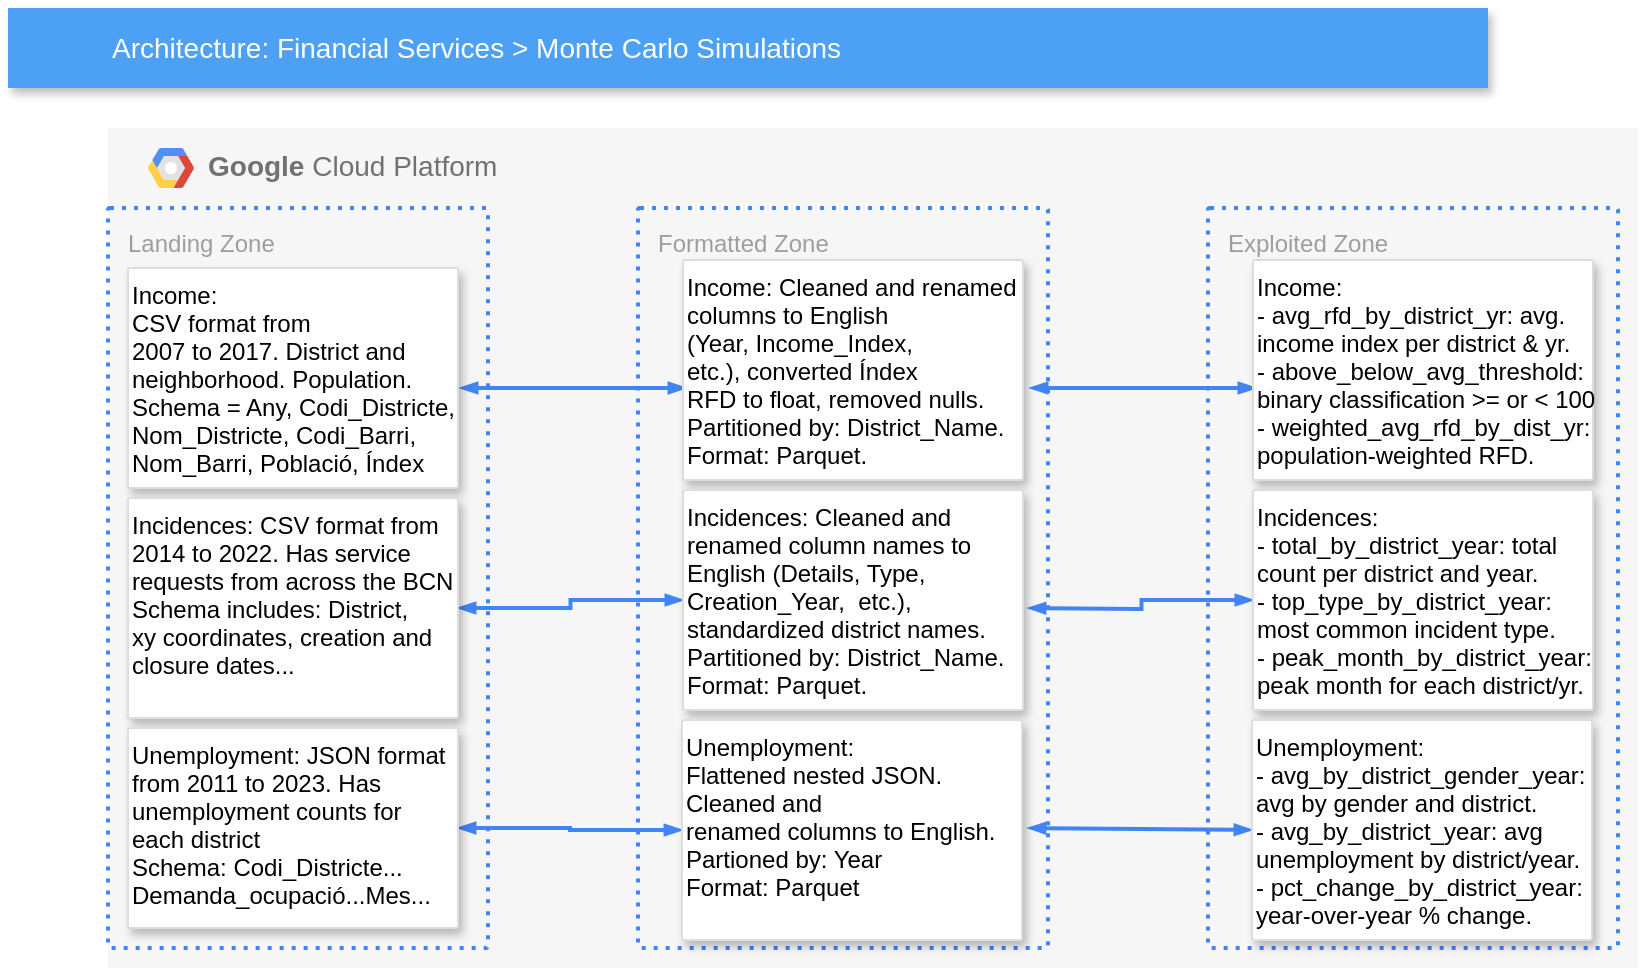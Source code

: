 <mxfile version="24.8.3">
  <diagram id="f106602c-feb2-e66a-4537-3a34d633f6aa" name="Page-1">
    <mxGraphModel dx="940" dy="591" grid="1" gridSize="10" guides="1" tooltips="1" connect="1" arrows="1" fold="1" page="1" pageScale="1" pageWidth="1169" pageHeight="827" background="none" math="0" shadow="0">
      <root>
        <mxCell id="0" />
        <mxCell id="1" parent="0" />
        <mxCell id="H5XLg-262uGlo7exfHj2-715" value="&lt;b&gt;Google &lt;/b&gt;Cloud Platform" style="fillColor=#F6F6F6;strokeColor=none;shadow=0;gradientColor=none;fontSize=14;align=left;spacing=10;fontColor=#717171;9E9E9E;verticalAlign=top;spacingTop=-4;fontStyle=0;spacingLeft=40;html=1;" parent="1" vertex="1">
          <mxGeometry x="260" y="100" width="765" height="420" as="geometry" />
        </mxCell>
        <mxCell id="H5XLg-262uGlo7exfHj2-716" value="" style="shape=mxgraph.gcp2.google_cloud_platform;fillColor=#F6F6F6;strokeColor=none;shadow=0;gradientColor=none;" parent="H5XLg-262uGlo7exfHj2-715" vertex="1">
          <mxGeometry width="23" height="20" relative="1" as="geometry">
            <mxPoint x="20" y="10" as="offset" />
          </mxGeometry>
        </mxCell>
        <mxCell id="mFLzpoaPXQ4ZnFlA7rf3-15" style="edgeStyle=orthogonalEdgeStyle;rounded=0;html=1;labelBackgroundColor=none;startFill=1;startSize=4;endArrow=blockThin;endFill=1;endSize=4;jettySize=auto;orthogonalLoop=1;strokeColor=#4284F3;strokeWidth=2;fontSize=12;fontColor=#000000;align=center;dashed=0;startArrow=blockThin;" edge="1" parent="H5XLg-262uGlo7exfHj2-715">
          <mxGeometry relative="1" as="geometry">
            <mxPoint x="176" y="130" as="sourcePoint" />
            <mxPoint x="289" y="130" as="targetPoint" />
          </mxGeometry>
        </mxCell>
        <mxCell id="mFLzpoaPXQ4ZnFlA7rf3-20" style="edgeStyle=orthogonalEdgeStyle;rounded=0;html=1;labelBackgroundColor=none;startFill=1;startSize=4;endArrow=blockThin;endFill=1;endSize=4;jettySize=auto;orthogonalLoop=1;strokeColor=#4284F3;strokeWidth=2;fontSize=12;fontColor=#000000;align=center;dashed=0;startArrow=blockThin;" edge="1" parent="H5XLg-262uGlo7exfHj2-715">
          <mxGeometry relative="1" as="geometry">
            <mxPoint x="461" y="130" as="sourcePoint" />
            <mxPoint x="574" y="130" as="targetPoint" />
          </mxGeometry>
        </mxCell>
        <mxCell id="mFLzpoaPXQ4ZnFlA7rf3-21" value="Exploited Zone" style="rounded=1;absoluteArcSize=1;arcSize=2;html=1;strokeColor=#4284F3;gradientColor=none;shadow=0;dashed=1;fontSize=12;fontColor=#9E9E9E;align=left;verticalAlign=top;spacing=10;spacingTop=-4;fillColor=none;dashPattern=1 2;strokeWidth=2;" vertex="1" parent="H5XLg-262uGlo7exfHj2-715">
          <mxGeometry x="550" y="40" width="205" height="370" as="geometry" />
        </mxCell>
        <mxCell id="mFLzpoaPXQ4ZnFlA7rf3-22" style="edgeStyle=orthogonalEdgeStyle;rounded=0;html=1;labelBackgroundColor=none;startFill=1;startSize=4;endArrow=blockThin;endFill=1;endSize=4;jettySize=auto;orthogonalLoop=1;strokeColor=#4284F3;strokeWidth=2;fontSize=12;fontColor=#000000;align=center;dashed=0;startArrow=blockThin;" edge="1" parent="H5XLg-262uGlo7exfHj2-715" target="mFLzpoaPXQ4ZnFlA7rf3-25">
          <mxGeometry relative="1" as="geometry">
            <mxPoint x="460" y="240" as="sourcePoint" />
          </mxGeometry>
        </mxCell>
        <mxCell id="mFLzpoaPXQ4ZnFlA7rf3-23" style="edgeStyle=orthogonalEdgeStyle;rounded=0;html=1;labelBackgroundColor=none;startFill=1;startSize=4;endArrow=blockThin;endFill=1;endSize=4;jettySize=auto;orthogonalLoop=1;strokeColor=#4284F3;strokeWidth=2;fontSize=12;fontColor=#000000;align=center;dashed=0;startArrow=blockThin;" edge="1" parent="H5XLg-262uGlo7exfHj2-715" target="mFLzpoaPXQ4ZnFlA7rf3-26">
          <mxGeometry relative="1" as="geometry">
            <mxPoint x="460" y="350" as="sourcePoint" />
          </mxGeometry>
        </mxCell>
        <mxCell id="mFLzpoaPXQ4ZnFlA7rf3-24" value="Income: &#xa;- avg_rfd_by_district_yr: avg. &#xa;income index per district &amp; yr.&#xa;- above_below_avg_threshold: &#xa;binary classification &gt;= or &lt; 100&#xa;- weighted_avg_rfd_by_dist_yr: &#xa;population-weighted RFD." style="strokeColor=#dddddd;shadow=1;strokeWidth=1;rounded=1;absoluteArcSize=1;arcSize=2;align=left;verticalAlign=top;" vertex="1" parent="H5XLg-262uGlo7exfHj2-715">
          <mxGeometry x="572.5" y="66" width="170" height="110" as="geometry" />
        </mxCell>
        <mxCell id="mFLzpoaPXQ4ZnFlA7rf3-25" value="Incidences: &#xa;- total_by_district_year: total &#xa;count per district and year.&#xa;- top_type_by_district_year: &#xa;most common incident type.&#xa;- peak_month_by_district_year: &#xa;peak month for each district/yr.&#xa;" style="strokeColor=#dddddd;shadow=1;strokeWidth=1;rounded=1;absoluteArcSize=1;arcSize=2;align=left;verticalAlign=top;" vertex="1" parent="H5XLg-262uGlo7exfHj2-715">
          <mxGeometry x="572.5" y="181" width="170" height="110" as="geometry" />
        </mxCell>
        <mxCell id="mFLzpoaPXQ4ZnFlA7rf3-26" value="Unemployment: &#xa;- avg_by_district_gender_year: &#xa;avg by gender and district.&#xa;- avg_by_district_year: avg &#xa;unemployment by district/year.&#xa;- pct_change_by_district_year: &#xa;year-over-year % change." style="strokeColor=#dddddd;shadow=1;strokeWidth=1;rounded=1;absoluteArcSize=1;arcSize=2;align=left;verticalAlign=top;" vertex="1" parent="H5XLg-262uGlo7exfHj2-715">
          <mxGeometry x="572" y="296" width="170" height="110" as="geometry" />
        </mxCell>
        <mxCell id="H5XLg-262uGlo7exfHj2-719" value="Formatted Zone" style="rounded=1;absoluteArcSize=1;arcSize=2;html=1;strokeColor=#4284F3;gradientColor=none;shadow=0;dashed=1;fontSize=12;fontColor=#9E9E9E;align=left;verticalAlign=top;spacing=10;spacingTop=-4;fillColor=none;dashPattern=1 2;strokeWidth=2;" parent="1" vertex="1">
          <mxGeometry x="525" y="140" width="205" height="370" as="geometry" />
        </mxCell>
        <mxCell id="H5XLg-262uGlo7exfHj2-720" value="Landing Zone" style="rounded=1;absoluteArcSize=1;arcSize=2;html=1;strokeColor=#4284F3;gradientColor=none;shadow=0;dashed=1;fontSize=12;fontColor=#9E9E9E;align=left;verticalAlign=top;spacing=10;spacingTop=-4;fillColor=none;dashPattern=1 2;strokeWidth=2;" parent="1" vertex="1">
          <mxGeometry x="260" y="140" width="190" height="370" as="geometry" />
        </mxCell>
        <mxCell id="H5XLg-262uGlo7exfHj2-721" value="Architecture: Financial Services &amp;gt; Monte Carlo Simulations" style="fillColor=#4DA1F5;strokeColor=none;shadow=1;gradientColor=none;fontSize=14;align=left;spacingLeft=50;fontColor=#ffffff;html=1;" parent="1" vertex="1">
          <mxGeometry x="210" y="40" width="740" height="40" as="geometry" />
        </mxCell>
        <mxCell id="H5XLg-262uGlo7exfHj2-722" style="edgeStyle=orthogonalEdgeStyle;rounded=0;html=1;labelBackgroundColor=none;startFill=1;startSize=4;endArrow=blockThin;endFill=1;endSize=4;jettySize=auto;orthogonalLoop=1;strokeColor=#4284F3;strokeWidth=2;fontSize=12;fontColor=#000000;align=center;dashed=0;startArrow=blockThin;" parent="1" source="H5XLg-262uGlo7exfHj2-729" target="H5XLg-262uGlo7exfHj2-735" edge="1">
          <mxGeometry relative="1" as="geometry" />
        </mxCell>
        <mxCell id="H5XLg-262uGlo7exfHj2-723" style="edgeStyle=orthogonalEdgeStyle;rounded=0;html=1;labelBackgroundColor=none;startFill=1;startSize=4;endArrow=blockThin;endFill=1;endSize=4;jettySize=auto;orthogonalLoop=1;strokeColor=#4284F3;strokeWidth=2;fontSize=12;fontColor=#000000;align=center;dashed=0;startArrow=blockThin;" parent="1" source="H5XLg-262uGlo7exfHj2-731" target="H5XLg-262uGlo7exfHj2-737" edge="1">
          <mxGeometry relative="1" as="geometry" />
        </mxCell>
        <mxCell id="H5XLg-262uGlo7exfHj2-727" value="Income: &#xa;CSV format from &#xa;2007 to 2017. District and &#xa;neighborhood. Population. &#xa;Schema = Any, Codi_Districte,&#xa;Nom_Districte, Codi_Barri,&#xa;Nom_Barri, Població, Índex&#xa; " style="strokeColor=#dddddd;shadow=1;strokeWidth=1;rounded=1;absoluteArcSize=1;arcSize=2;align=left;fontStyle=0;verticalAlign=top;" parent="1" vertex="1">
          <mxGeometry x="270" y="170" width="165" height="110" as="geometry" />
        </mxCell>
        <mxCell id="H5XLg-262uGlo7exfHj2-729" value="Incidences: CSV format from&#xa;2014 to 2022. Has service &#xa;requests from across the BCN&#xa;Schema includes: District,&#xa;xy coordinates, creation and&#xa;closure dates...&#xa;" style="strokeColor=#dddddd;shadow=1;strokeWidth=1;rounded=1;absoluteArcSize=1;arcSize=2;align=left;verticalAlign=top;" parent="1" vertex="1">
          <mxGeometry x="270" y="285" width="165" height="110" as="geometry" />
        </mxCell>
        <mxCell id="H5XLg-262uGlo7exfHj2-731" value="Unemployment: JSON format&#xa;from 2011 to 2023. Has&#xa;unemployment counts for&#xa;each district&#xa;Schema: Codi_Districte... &#xa;Demanda_ocupació...Mes..." style="strokeColor=#dddddd;shadow=1;strokeWidth=1;rounded=1;absoluteArcSize=1;arcSize=2;align=left;verticalAlign=top;" parent="1" vertex="1">
          <mxGeometry x="270" y="400" width="165" height="100" as="geometry" />
        </mxCell>
        <mxCell id="H5XLg-262uGlo7exfHj2-733" value="Income: Cleaned and renamed&#xa;columns to English&#xa;(Year, Income_Index, &#xa;etc.), converted Índex&#xa;RFD to float, removed nulls.&#xa;Partitioned by: District_Name.&#xa;Format: Parquet." style="strokeColor=#dddddd;shadow=1;strokeWidth=1;rounded=1;absoluteArcSize=1;arcSize=2;align=left;verticalAlign=top;" parent="1" vertex="1">
          <mxGeometry x="547.5" y="166" width="170" height="110" as="geometry" />
        </mxCell>
        <mxCell id="H5XLg-262uGlo7exfHj2-735" value="Incidences: Cleaned and &#xa;renamed column names to &#xa;English (Details, Type, &#xa;Creation_Year,  etc.), &#xa;standardized district names.&#xa;Partitioned by: District_Name.&#xa;Format: Parquet." style="strokeColor=#dddddd;shadow=1;strokeWidth=1;rounded=1;absoluteArcSize=1;arcSize=2;align=left;verticalAlign=top;" parent="1" vertex="1">
          <mxGeometry x="547.5" y="281" width="170" height="110" as="geometry" />
        </mxCell>
        <mxCell id="H5XLg-262uGlo7exfHj2-737" value="Unemployment: &#xa;Flattened nested JSON. &#xa;Cleaned and &#xa;renamed columns to English.&#xa;Partioned by: Year&#xa;Format: Parquet" style="strokeColor=#dddddd;shadow=1;strokeWidth=1;rounded=1;absoluteArcSize=1;arcSize=2;align=left;verticalAlign=top;" parent="1" vertex="1">
          <mxGeometry x="547" y="396" width="170" height="110" as="geometry" />
        </mxCell>
      </root>
    </mxGraphModel>
  </diagram>
</mxfile>
